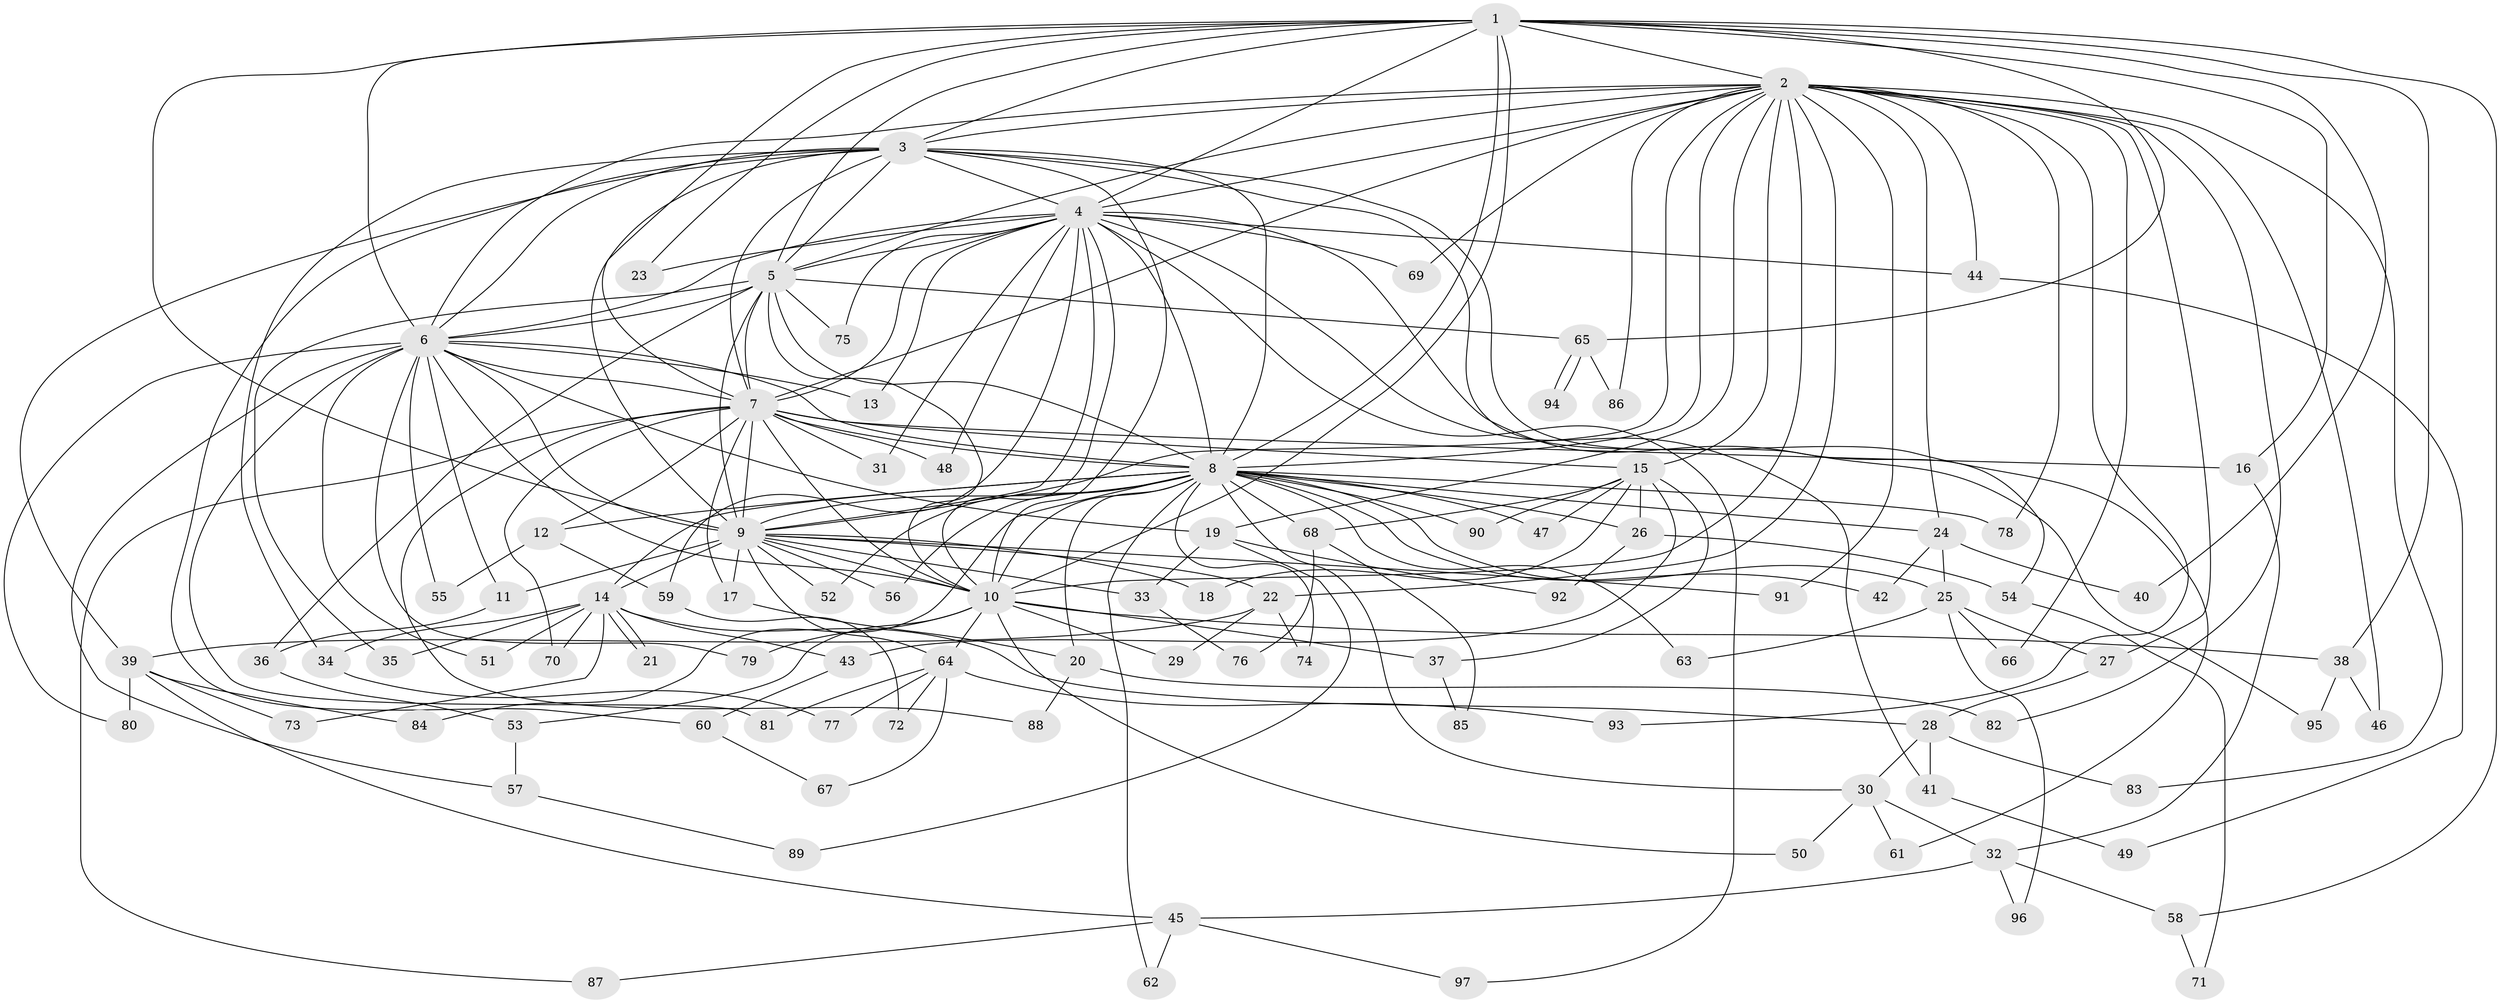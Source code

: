 // Generated by graph-tools (version 1.1) at 2025/49/03/09/25 03:49:27]
// undirected, 97 vertices, 219 edges
graph export_dot {
graph [start="1"]
  node [color=gray90,style=filled];
  1;
  2;
  3;
  4;
  5;
  6;
  7;
  8;
  9;
  10;
  11;
  12;
  13;
  14;
  15;
  16;
  17;
  18;
  19;
  20;
  21;
  22;
  23;
  24;
  25;
  26;
  27;
  28;
  29;
  30;
  31;
  32;
  33;
  34;
  35;
  36;
  37;
  38;
  39;
  40;
  41;
  42;
  43;
  44;
  45;
  46;
  47;
  48;
  49;
  50;
  51;
  52;
  53;
  54;
  55;
  56;
  57;
  58;
  59;
  60;
  61;
  62;
  63;
  64;
  65;
  66;
  67;
  68;
  69;
  70;
  71;
  72;
  73;
  74;
  75;
  76;
  77;
  78;
  79;
  80;
  81;
  82;
  83;
  84;
  85;
  86;
  87;
  88;
  89;
  90;
  91;
  92;
  93;
  94;
  95;
  96;
  97;
  1 -- 2;
  1 -- 3;
  1 -- 4;
  1 -- 5;
  1 -- 6;
  1 -- 7;
  1 -- 8;
  1 -- 9;
  1 -- 10;
  1 -- 16;
  1 -- 23;
  1 -- 38;
  1 -- 40;
  1 -- 58;
  1 -- 65;
  2 -- 3;
  2 -- 4;
  2 -- 5;
  2 -- 6;
  2 -- 7;
  2 -- 8;
  2 -- 9;
  2 -- 10;
  2 -- 15;
  2 -- 19;
  2 -- 22;
  2 -- 24;
  2 -- 27;
  2 -- 44;
  2 -- 46;
  2 -- 66;
  2 -- 69;
  2 -- 78;
  2 -- 82;
  2 -- 83;
  2 -- 86;
  2 -- 91;
  2 -- 93;
  3 -- 4;
  3 -- 5;
  3 -- 6;
  3 -- 7;
  3 -- 8;
  3 -- 9;
  3 -- 10;
  3 -- 34;
  3 -- 39;
  3 -- 54;
  3 -- 60;
  3 -- 61;
  4 -- 5;
  4 -- 6;
  4 -- 7;
  4 -- 8;
  4 -- 9;
  4 -- 10;
  4 -- 13;
  4 -- 23;
  4 -- 31;
  4 -- 41;
  4 -- 44;
  4 -- 48;
  4 -- 59;
  4 -- 69;
  4 -- 75;
  4 -- 95;
  4 -- 97;
  5 -- 6;
  5 -- 7;
  5 -- 8;
  5 -- 9;
  5 -- 10;
  5 -- 35;
  5 -- 36;
  5 -- 65;
  5 -- 75;
  6 -- 7;
  6 -- 8;
  6 -- 9;
  6 -- 10;
  6 -- 11;
  6 -- 13;
  6 -- 19;
  6 -- 51;
  6 -- 55;
  6 -- 57;
  6 -- 79;
  6 -- 80;
  6 -- 81;
  7 -- 8;
  7 -- 9;
  7 -- 10;
  7 -- 12;
  7 -- 15;
  7 -- 16;
  7 -- 17;
  7 -- 31;
  7 -- 48;
  7 -- 70;
  7 -- 87;
  7 -- 88;
  8 -- 9;
  8 -- 10;
  8 -- 12;
  8 -- 14;
  8 -- 20;
  8 -- 24;
  8 -- 25;
  8 -- 26;
  8 -- 30;
  8 -- 42;
  8 -- 47;
  8 -- 52;
  8 -- 56;
  8 -- 62;
  8 -- 63;
  8 -- 68;
  8 -- 74;
  8 -- 78;
  8 -- 84;
  8 -- 90;
  9 -- 10;
  9 -- 11;
  9 -- 14;
  9 -- 17;
  9 -- 18;
  9 -- 22;
  9 -- 33;
  9 -- 52;
  9 -- 56;
  9 -- 64;
  9 -- 91;
  10 -- 29;
  10 -- 37;
  10 -- 38;
  10 -- 50;
  10 -- 53;
  10 -- 64;
  10 -- 79;
  11 -- 36;
  12 -- 55;
  12 -- 59;
  14 -- 21;
  14 -- 21;
  14 -- 28;
  14 -- 34;
  14 -- 35;
  14 -- 43;
  14 -- 51;
  14 -- 70;
  14 -- 73;
  15 -- 18;
  15 -- 26;
  15 -- 37;
  15 -- 43;
  15 -- 47;
  15 -- 68;
  15 -- 90;
  16 -- 32;
  17 -- 20;
  19 -- 33;
  19 -- 89;
  19 -- 92;
  20 -- 82;
  20 -- 88;
  22 -- 29;
  22 -- 39;
  22 -- 74;
  24 -- 25;
  24 -- 40;
  24 -- 42;
  25 -- 27;
  25 -- 63;
  25 -- 66;
  25 -- 96;
  26 -- 54;
  26 -- 92;
  27 -- 28;
  28 -- 30;
  28 -- 41;
  28 -- 83;
  30 -- 32;
  30 -- 50;
  30 -- 61;
  32 -- 45;
  32 -- 58;
  32 -- 96;
  33 -- 76;
  34 -- 77;
  36 -- 53;
  37 -- 85;
  38 -- 46;
  38 -- 95;
  39 -- 45;
  39 -- 73;
  39 -- 80;
  39 -- 84;
  41 -- 49;
  43 -- 60;
  44 -- 49;
  45 -- 62;
  45 -- 87;
  45 -- 97;
  53 -- 57;
  54 -- 71;
  57 -- 89;
  58 -- 71;
  59 -- 72;
  60 -- 67;
  64 -- 67;
  64 -- 72;
  64 -- 77;
  64 -- 81;
  64 -- 93;
  65 -- 86;
  65 -- 94;
  65 -- 94;
  68 -- 76;
  68 -- 85;
}
